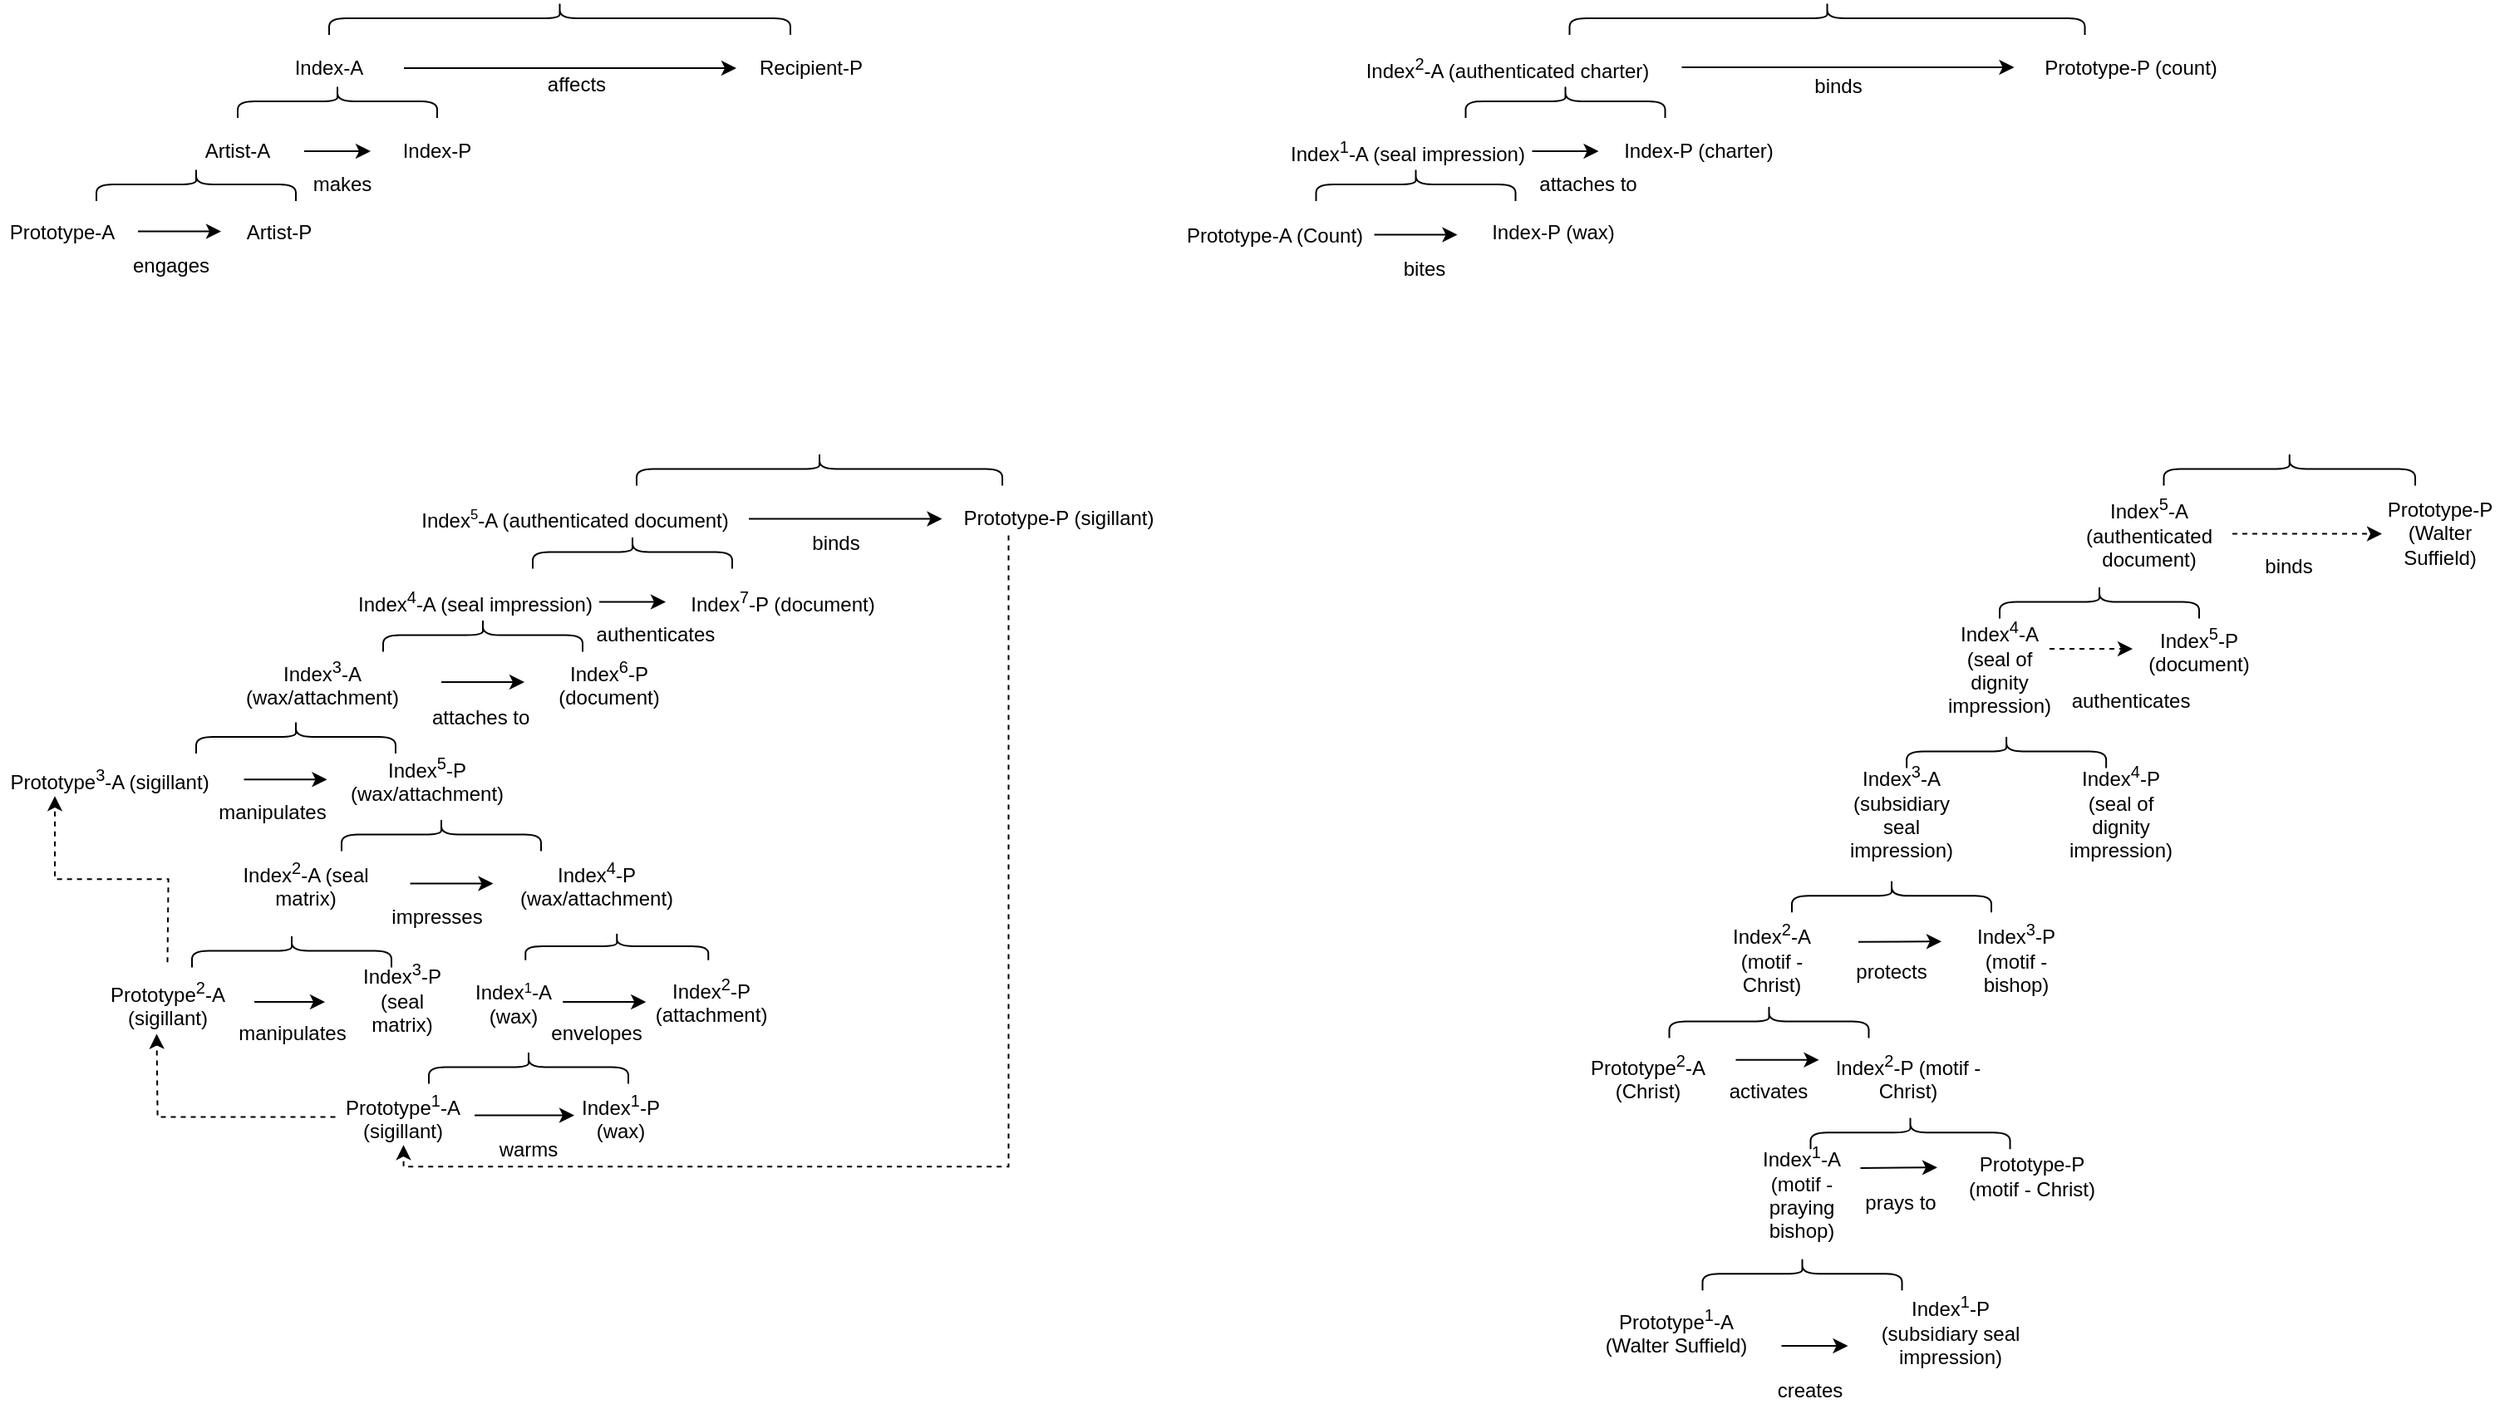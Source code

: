 <mxfile version="14.1.1" type="github">
  <diagram id="dvHxiIB0Y7OkVScomW_D" name="Page-1">
    <mxGraphModel dx="946" dy="614" grid="1" gridSize="10" guides="1" tooltips="1" connect="1" arrows="1" fold="1" page="1" pageScale="1" pageWidth="1654" pageHeight="1169" math="0" shadow="0">
      <root>
        <mxCell id="0" />
        <mxCell id="1" parent="0" />
        <mxCell id="ZC2ZCOioa6piEP0aAPeQ-1" value="" style="shape=curlyBracket;whiteSpace=wrap;html=1;rounded=1;rotation=90;" vertex="1" parent="1">
          <mxGeometry x="373.75" y="-68.75" width="20" height="277.5" as="geometry" />
        </mxCell>
        <mxCell id="ZC2ZCOioa6piEP0aAPeQ-2" value="Index-A" style="text;html=1;strokeColor=none;fillColor=none;align=center;verticalAlign=middle;whiteSpace=wrap;rounded=0;" vertex="1" parent="1">
          <mxGeometry x="210" y="90" width="70" height="20" as="geometry" />
        </mxCell>
        <mxCell id="ZC2ZCOioa6piEP0aAPeQ-3" value="Recipient-P" style="text;html=1;strokeColor=none;fillColor=none;align=center;verticalAlign=middle;whiteSpace=wrap;rounded=0;" vertex="1" parent="1">
          <mxGeometry x="490" y="90" width="90" height="20" as="geometry" />
        </mxCell>
        <mxCell id="ZC2ZCOioa6piEP0aAPeQ-4" value="" style="shape=curlyBracket;whiteSpace=wrap;html=1;rounded=1;rotation=90;" vertex="1" parent="1">
          <mxGeometry x="240" y="60" width="20" height="120" as="geometry" />
        </mxCell>
        <mxCell id="ZC2ZCOioa6piEP0aAPeQ-5" value="Artist-A" style="text;html=1;strokeColor=none;fillColor=none;align=center;verticalAlign=middle;whiteSpace=wrap;rounded=0;" vertex="1" parent="1">
          <mxGeometry x="155" y="140" width="70" height="20" as="geometry" />
        </mxCell>
        <mxCell id="ZC2ZCOioa6piEP0aAPeQ-6" value="Index-P" style="text;html=1;strokeColor=none;fillColor=none;align=center;verticalAlign=middle;whiteSpace=wrap;rounded=0;" vertex="1" parent="1">
          <mxGeometry x="280" y="140" width="60" height="20" as="geometry" />
        </mxCell>
        <mxCell id="ZC2ZCOioa6piEP0aAPeQ-7" value="" style="shape=curlyBracket;whiteSpace=wrap;html=1;rounded=1;rotation=90;" vertex="1" parent="1">
          <mxGeometry x="155" y="110" width="20" height="120" as="geometry" />
        </mxCell>
        <mxCell id="ZC2ZCOioa6piEP0aAPeQ-8" value="Prototype-A" style="text;html=1;strokeColor=none;fillColor=none;align=center;verticalAlign=middle;whiteSpace=wrap;rounded=0;" vertex="1" parent="1">
          <mxGeometry x="47.5" y="188.75" width="72.5" height="20" as="geometry" />
        </mxCell>
        <mxCell id="ZC2ZCOioa6piEP0aAPeQ-9" value="Artist-P" style="text;html=1;strokeColor=none;fillColor=none;align=center;verticalAlign=middle;whiteSpace=wrap;rounded=0;" vertex="1" parent="1">
          <mxGeometry x="190" y="188.75" width="50" height="20" as="geometry" />
        </mxCell>
        <mxCell id="ZC2ZCOioa6piEP0aAPeQ-12" value="" style="endArrow=classic;html=1;" edge="1" parent="1">
          <mxGeometry width="50" height="50" relative="1" as="geometry">
            <mxPoint x="230" y="150" as="sourcePoint" />
            <mxPoint x="270" y="150" as="targetPoint" />
          </mxGeometry>
        </mxCell>
        <mxCell id="ZC2ZCOioa6piEP0aAPeQ-13" value="" style="endArrow=classic;html=1;" edge="1" parent="1">
          <mxGeometry width="50" height="50" relative="1" as="geometry">
            <mxPoint x="130" y="198.25" as="sourcePoint" />
            <mxPoint x="180" y="198.25" as="targetPoint" />
            <Array as="points">
              <mxPoint x="140" y="198.25" />
            </Array>
          </mxGeometry>
        </mxCell>
        <mxCell id="ZC2ZCOioa6piEP0aAPeQ-14" value="" style="endArrow=classic;html=1;" edge="1" parent="1">
          <mxGeometry width="50" height="50" relative="1" as="geometry">
            <mxPoint x="290" y="100" as="sourcePoint" />
            <mxPoint x="490" y="100" as="targetPoint" />
          </mxGeometry>
        </mxCell>
        <mxCell id="ZC2ZCOioa6piEP0aAPeQ-45" value="" style="shape=curlyBracket;whiteSpace=wrap;html=1;rounded=1;rotation=90;" vertex="1" parent="1">
          <mxGeometry x="1136.25" y="-85" width="20" height="310" as="geometry" />
        </mxCell>
        <mxCell id="ZC2ZCOioa6piEP0aAPeQ-46" value="Index&lt;sup&gt;2&lt;/sup&gt;-A (authenticated charter)" style="text;html=1;strokeColor=none;fillColor=none;align=center;verticalAlign=middle;whiteSpace=wrap;rounded=0;" vertex="1" parent="1">
          <mxGeometry x="858.75" y="90" width="190" height="20" as="geometry" />
        </mxCell>
        <mxCell id="ZC2ZCOioa6piEP0aAPeQ-47" value="Prototype-P (count)" style="text;html=1;strokeColor=none;fillColor=none;align=center;verticalAlign=middle;whiteSpace=wrap;rounded=0;" vertex="1" parent="1">
          <mxGeometry x="1258.75" y="90" width="140" height="20" as="geometry" />
        </mxCell>
        <mxCell id="ZC2ZCOioa6piEP0aAPeQ-48" value="" style="shape=curlyBracket;whiteSpace=wrap;html=1;rounded=1;rotation=90;" vertex="1" parent="1">
          <mxGeometry x="978.75" y="60" width="20" height="120" as="geometry" />
        </mxCell>
        <mxCell id="ZC2ZCOioa6piEP0aAPeQ-49" value="Index-P (charter)" style="text;html=1;strokeColor=none;fillColor=none;align=center;verticalAlign=middle;whiteSpace=wrap;rounded=0;" vertex="1" parent="1">
          <mxGeometry x="1018.75" y="140" width="100" height="20" as="geometry" />
        </mxCell>
        <mxCell id="ZC2ZCOioa6piEP0aAPeQ-50" value="" style="shape=curlyBracket;whiteSpace=wrap;html=1;rounded=1;rotation=90;" vertex="1" parent="1">
          <mxGeometry x="888.75" y="110" width="20" height="120" as="geometry" />
        </mxCell>
        <mxCell id="ZC2ZCOioa6piEP0aAPeQ-51" value="Index-P (wax)" style="text;html=1;strokeColor=none;fillColor=none;align=center;verticalAlign=middle;whiteSpace=wrap;rounded=0;" vertex="1" parent="1">
          <mxGeometry x="933.75" y="188.75" width="95" height="20" as="geometry" />
        </mxCell>
        <mxCell id="ZC2ZCOioa6piEP0aAPeQ-53" value="" style="endArrow=classic;html=1;" edge="1" parent="1">
          <mxGeometry width="50" height="50" relative="1" as="geometry">
            <mxPoint x="968.75" y="150" as="sourcePoint" />
            <mxPoint x="1008.75" y="150" as="targetPoint" />
          </mxGeometry>
        </mxCell>
        <mxCell id="ZC2ZCOioa6piEP0aAPeQ-54" value="" style="endArrow=classic;html=1;" edge="1" parent="1">
          <mxGeometry width="50" height="50" relative="1" as="geometry">
            <mxPoint x="873.75" y="200.25" as="sourcePoint" />
            <mxPoint x="923.75" y="200.25" as="targetPoint" />
            <Array as="points">
              <mxPoint x="883.75" y="200.25" />
            </Array>
          </mxGeometry>
        </mxCell>
        <mxCell id="ZC2ZCOioa6piEP0aAPeQ-55" value="" style="endArrow=classic;html=1;" edge="1" parent="1">
          <mxGeometry width="50" height="50" relative="1" as="geometry">
            <mxPoint x="1058.75" y="99.5" as="sourcePoint" />
            <mxPoint x="1258.75" y="99.5" as="targetPoint" />
          </mxGeometry>
        </mxCell>
        <mxCell id="ZC2ZCOioa6piEP0aAPeQ-56" value="binds" style="text;html=1;strokeColor=none;fillColor=none;align=center;verticalAlign=middle;whiteSpace=wrap;rounded=0;" vertex="1" parent="1">
          <mxGeometry x="1132.5" y="101.25" width="40" height="20" as="geometry" />
        </mxCell>
        <mxCell id="ZC2ZCOioa6piEP0aAPeQ-57" value="Index&lt;sup&gt;1&lt;/sup&gt;-A (seal impression)" style="text;html=1;strokeColor=none;fillColor=none;align=center;verticalAlign=middle;whiteSpace=wrap;rounded=0;" vertex="1" parent="1">
          <mxGeometry x="818.75" y="140" width="150" height="20" as="geometry" />
        </mxCell>
        <mxCell id="ZC2ZCOioa6piEP0aAPeQ-58" value="Prototype-A (Count)" style="text;html=1;strokeColor=none;fillColor=none;align=center;verticalAlign=middle;whiteSpace=wrap;rounded=0;" vertex="1" parent="1">
          <mxGeometry x="758.75" y="191.25" width="110" height="20" as="geometry" />
        </mxCell>
        <mxCell id="ZC2ZCOioa6piEP0aAPeQ-60" value="attaches to" style="text;html=1;strokeColor=none;fillColor=none;align=center;verticalAlign=middle;whiteSpace=wrap;rounded=0;" vertex="1" parent="1">
          <mxGeometry x="963.75" y="160" width="76.5" height="20" as="geometry" />
        </mxCell>
        <mxCell id="ZC2ZCOioa6piEP0aAPeQ-61" value="bites" style="text;html=1;strokeColor=none;fillColor=none;align=center;verticalAlign=middle;whiteSpace=wrap;rounded=0;" vertex="1" parent="1">
          <mxGeometry x="883.75" y="211.25" width="40" height="20" as="geometry" />
        </mxCell>
        <mxCell id="ZC2ZCOioa6piEP0aAPeQ-63" value="engages" style="text;html=1;strokeColor=none;fillColor=none;align=center;verticalAlign=middle;whiteSpace=wrap;rounded=0;" vertex="1" parent="1">
          <mxGeometry x="130" y="208.75" width="40" height="20" as="geometry" />
        </mxCell>
        <mxCell id="ZC2ZCOioa6piEP0aAPeQ-64" value="makes" style="text;html=1;strokeColor=none;fillColor=none;align=center;verticalAlign=middle;whiteSpace=wrap;rounded=0;" vertex="1" parent="1">
          <mxGeometry x="232.5" y="160" width="40" height="20" as="geometry" />
        </mxCell>
        <mxCell id="ZC2ZCOioa6piEP0aAPeQ-66" value="affects" style="text;html=1;strokeColor=none;fillColor=none;align=center;verticalAlign=middle;whiteSpace=wrap;rounded=0;" vertex="1" parent="1">
          <mxGeometry x="373.75" y="100" width="40" height="20" as="geometry" />
        </mxCell>
        <mxCell id="ZC2ZCOioa6piEP0aAPeQ-67" value="" style="shape=curlyBracket;whiteSpace=wrap;html=1;rounded=1;rotation=90;" vertex="1" parent="1">
          <mxGeometry x="530" y="231.25" width="20" height="220" as="geometry" />
        </mxCell>
        <mxCell id="ZC2ZCOioa6piEP0aAPeQ-68" value="Index&lt;span style=&quot;font-size: 10px&quot;&gt;&lt;sup&gt;5&lt;/sup&gt;&lt;/span&gt;-A (authenticated document)" style="text;html=1;strokeColor=none;fillColor=none;align=center;verticalAlign=middle;whiteSpace=wrap;rounded=0;" vertex="1" parent="1">
          <mxGeometry x="297.5" y="361.25" width="190" height="20" as="geometry" />
        </mxCell>
        <mxCell id="ZC2ZCOioa6piEP0aAPeQ-146" style="edgeStyle=orthogonalEdgeStyle;rounded=0;orthogonalLoop=1;jettySize=auto;html=1;dashed=1;" edge="1" parent="1" source="ZC2ZCOioa6piEP0aAPeQ-69">
          <mxGeometry relative="1" as="geometry">
            <mxPoint x="289.75" y="748.12" as="targetPoint" />
            <Array as="points">
              <mxPoint x="653.75" y="761.12" />
              <mxPoint x="289.75" y="761.12" />
            </Array>
          </mxGeometry>
        </mxCell>
        <mxCell id="ZC2ZCOioa6piEP0aAPeQ-69" value="Prototype-P (sigillant)" style="text;html=1;strokeColor=none;fillColor=none;align=center;verticalAlign=middle;whiteSpace=wrap;rounded=0;" vertex="1" parent="1">
          <mxGeometry x="613.75" y="361.25" width="140" height="20" as="geometry" />
        </mxCell>
        <mxCell id="ZC2ZCOioa6piEP0aAPeQ-70" value="" style="shape=curlyBracket;whiteSpace=wrap;html=1;rounded=1;rotation=90;" vertex="1" parent="1">
          <mxGeometry x="417.5" y="331.25" width="20" height="120" as="geometry" />
        </mxCell>
        <mxCell id="ZC2ZCOioa6piEP0aAPeQ-71" value="Index&lt;sup&gt;7&lt;/sup&gt;-P (document)" style="text;html=1;strokeColor=none;fillColor=none;align=center;verticalAlign=middle;whiteSpace=wrap;rounded=0;" vertex="1" parent="1">
          <mxGeometry x="457.5" y="411.25" width="120" height="20" as="geometry" />
        </mxCell>
        <mxCell id="ZC2ZCOioa6piEP0aAPeQ-72" value="" style="shape=curlyBracket;whiteSpace=wrap;html=1;rounded=1;rotation=90;" vertex="1" parent="1">
          <mxGeometry x="327.5" y="381.25" width="20" height="120" as="geometry" />
        </mxCell>
        <mxCell id="ZC2ZCOioa6piEP0aAPeQ-73" value="Index&lt;sup&gt;6&lt;/sup&gt;-P (document)" style="text;html=1;strokeColor=none;fillColor=none;align=center;verticalAlign=middle;whiteSpace=wrap;rounded=0;" vertex="1" parent="1">
          <mxGeometry x="372.5" y="460" width="81.25" height="20" as="geometry" />
        </mxCell>
        <mxCell id="ZC2ZCOioa6piEP0aAPeQ-74" value="" style="endArrow=classic;html=1;" edge="1" parent="1">
          <mxGeometry width="50" height="50" relative="1" as="geometry">
            <mxPoint x="407.5" y="421.25" as="sourcePoint" />
            <mxPoint x="447.5" y="421.25" as="targetPoint" />
          </mxGeometry>
        </mxCell>
        <mxCell id="ZC2ZCOioa6piEP0aAPeQ-75" value="" style="endArrow=classic;html=1;" edge="1" parent="1">
          <mxGeometry width="50" height="50" relative="1" as="geometry">
            <mxPoint x="312.5" y="469.5" as="sourcePoint" />
            <mxPoint x="362.5" y="469.5" as="targetPoint" />
            <Array as="points">
              <mxPoint x="322.5" y="469.5" />
            </Array>
          </mxGeometry>
        </mxCell>
        <mxCell id="ZC2ZCOioa6piEP0aAPeQ-76" value="" style="endArrow=classic;html=1;" edge="1" parent="1">
          <mxGeometry width="50" height="50" relative="1" as="geometry">
            <mxPoint x="497.5" y="371.25" as="sourcePoint" />
            <mxPoint x="613.75" y="371.25" as="targetPoint" />
          </mxGeometry>
        </mxCell>
        <mxCell id="ZC2ZCOioa6piEP0aAPeQ-77" value="binds" style="text;html=1;strokeColor=none;fillColor=none;align=center;verticalAlign=middle;whiteSpace=wrap;rounded=0;" vertex="1" parent="1">
          <mxGeometry x="530" y="376.25" width="40" height="20" as="geometry" />
        </mxCell>
        <mxCell id="ZC2ZCOioa6piEP0aAPeQ-78" value="Index&lt;sup&gt;4&lt;/sup&gt;-A (seal impression)" style="text;html=1;strokeColor=none;fillColor=none;align=center;verticalAlign=middle;whiteSpace=wrap;rounded=0;" vertex="1" parent="1">
          <mxGeometry x="257.5" y="411.25" width="150" height="20" as="geometry" />
        </mxCell>
        <mxCell id="ZC2ZCOioa6piEP0aAPeQ-79" value="Index&lt;sup&gt;3&lt;/sup&gt;-A (wax/attachment)" style="text;html=1;strokeColor=none;fillColor=none;align=center;verticalAlign=middle;whiteSpace=wrap;rounded=0;" vertex="1" parent="1">
          <mxGeometry x="173.75" y="460" width="133.75" height="20" as="geometry" />
        </mxCell>
        <mxCell id="ZC2ZCOioa6piEP0aAPeQ-80" value="authenticates" style="text;html=1;strokeColor=none;fillColor=none;align=center;verticalAlign=middle;whiteSpace=wrap;rounded=0;" vertex="1" parent="1">
          <mxGeometry x="402.5" y="431.25" width="76.5" height="20" as="geometry" />
        </mxCell>
        <mxCell id="ZC2ZCOioa6piEP0aAPeQ-81" value="attaches to&amp;nbsp;" style="text;html=1;strokeColor=none;fillColor=none;align=center;verticalAlign=middle;whiteSpace=wrap;rounded=0;" vertex="1" parent="1">
          <mxGeometry x="302.5" y="481.25" width="70" height="20" as="geometry" />
        </mxCell>
        <mxCell id="ZC2ZCOioa6piEP0aAPeQ-84" value="" style="shape=curlyBracket;whiteSpace=wrap;html=1;rounded=1;rotation=90;" vertex="1" parent="1">
          <mxGeometry x="212.5" y="571.25" width="20" height="120" as="geometry" />
        </mxCell>
        <mxCell id="ZC2ZCOioa6piEP0aAPeQ-86" value="" style="shape=curlyBracket;whiteSpace=wrap;html=1;rounded=1;rotation=90;" vertex="1" parent="1">
          <mxGeometry x="409.69" y="573.44" width="16.88" height="110" as="geometry" />
        </mxCell>
        <mxCell id="ZC2ZCOioa6piEP0aAPeQ-91" style="edgeStyle=orthogonalEdgeStyle;rounded=0;orthogonalLoop=1;jettySize=auto;html=1;exitX=0.5;exitY=1;exitDx=0;exitDy=0;" edge="1" parent="1">
          <mxGeometry relative="1" as="geometry">
            <mxPoint x="230" y="635" as="sourcePoint" />
            <mxPoint x="230" y="635" as="targetPoint" />
          </mxGeometry>
        </mxCell>
        <mxCell id="ZC2ZCOioa6piEP0aAPeQ-92" value="Index&lt;sup&gt;2&lt;/sup&gt;-P (attachment)" style="text;html=1;strokeColor=none;fillColor=none;align=center;verticalAlign=middle;whiteSpace=wrap;rounded=0;" vertex="1" parent="1">
          <mxGeometry x="445" y="651.25" width="60" height="20" as="geometry" />
        </mxCell>
        <mxCell id="ZC2ZCOioa6piEP0aAPeQ-93" value="Index&lt;span style=&quot;font-size: 10px&quot;&gt;&lt;sup&gt;1&lt;/sup&gt;&lt;/span&gt;-A (wax)" style="text;html=1;strokeColor=none;fillColor=none;align=center;verticalAlign=middle;whiteSpace=wrap;rounded=0;" vertex="1" parent="1">
          <mxGeometry x="325.63" y="652.5" width="60" height="20" as="geometry" />
        </mxCell>
        <mxCell id="ZC2ZCOioa6piEP0aAPeQ-94" value="" style="endArrow=classic;html=1;" edge="1" parent="1">
          <mxGeometry width="50" height="50" relative="1" as="geometry">
            <mxPoint x="385.63" y="662" as="sourcePoint" />
            <mxPoint x="435.63" y="662" as="targetPoint" />
          </mxGeometry>
        </mxCell>
        <mxCell id="ZC2ZCOioa6piEP0aAPeQ-96" value="envelopes" style="text;html=1;strokeColor=none;fillColor=none;align=center;verticalAlign=middle;whiteSpace=wrap;rounded=0;" vertex="1" parent="1">
          <mxGeometry x="385.63" y="671.25" width="40" height="20" as="geometry" />
        </mxCell>
        <mxCell id="ZC2ZCOioa6piEP0aAPeQ-145" style="edgeStyle=orthogonalEdgeStyle;rounded=0;orthogonalLoop=1;jettySize=auto;html=1;entryX=0.25;entryY=1;entryDx=0;entryDy=0;dashed=1;" edge="1" parent="1" target="ZC2ZCOioa6piEP0aAPeQ-135">
          <mxGeometry relative="1" as="geometry">
            <mxPoint x="147.75" y="638.12" as="sourcePoint" />
          </mxGeometry>
        </mxCell>
        <mxCell id="ZC2ZCOioa6piEP0aAPeQ-97" value="Prototype&lt;sup&gt;2&lt;/sup&gt;-A (sigillant)" style="text;html=1;strokeColor=none;fillColor=none;align=center;verticalAlign=middle;whiteSpace=wrap;rounded=0;" vertex="1" parent="1">
          <mxGeometry x="103.75" y="652.5" width="87.5" height="20" as="geometry" />
        </mxCell>
        <mxCell id="ZC2ZCOioa6piEP0aAPeQ-98" value="Index&lt;sup&gt;3&lt;/sup&gt;-P (seal matrix)" style="text;html=1;strokeColor=none;fillColor=none;align=center;verticalAlign=middle;whiteSpace=wrap;rounded=0;" vertex="1" parent="1">
          <mxGeometry x="256.25" y="648.12" width="66.25" height="24.38" as="geometry" />
        </mxCell>
        <mxCell id="ZC2ZCOioa6piEP0aAPeQ-99" value="" style="endArrow=classic;html=1;" edge="1" parent="1">
          <mxGeometry width="50" height="50" relative="1" as="geometry">
            <mxPoint x="200" y="662" as="sourcePoint" />
            <mxPoint x="242.5" y="662" as="targetPoint" />
          </mxGeometry>
        </mxCell>
        <mxCell id="ZC2ZCOioa6piEP0aAPeQ-100" value="manipulates" style="text;html=1;strokeColor=none;fillColor=none;align=center;verticalAlign=middle;whiteSpace=wrap;rounded=0;" vertex="1" parent="1">
          <mxGeometry x="202.5" y="671.25" width="40" height="20" as="geometry" />
        </mxCell>
        <mxCell id="ZC2ZCOioa6piEP0aAPeQ-106" value="" style="shape=curlyBracket;whiteSpace=wrap;html=1;rounded=1;rotation=90;" vertex="1" parent="1">
          <mxGeometry x="215" y="442.5" width="20" height="120" as="geometry" />
        </mxCell>
        <mxCell id="ZC2ZCOioa6piEP0aAPeQ-107" value="Index&lt;sup&gt;2&lt;/sup&gt;-A (seal matrix)" style="text;html=1;strokeColor=none;fillColor=none;align=center;verticalAlign=middle;whiteSpace=wrap;rounded=0;" vertex="1" parent="1">
          <mxGeometry x="191.25" y="581.25" width="80" height="20" as="geometry" />
        </mxCell>
        <mxCell id="ZC2ZCOioa6piEP0aAPeQ-109" value="" style="endArrow=classic;html=1;" edge="1" parent="1">
          <mxGeometry width="50" height="50" relative="1" as="geometry">
            <mxPoint x="293.75" y="590.75" as="sourcePoint" />
            <mxPoint x="343.75" y="590.75" as="targetPoint" />
          </mxGeometry>
        </mxCell>
        <mxCell id="ZC2ZCOioa6piEP0aAPeQ-110" value="impresses" style="text;html=1;strokeColor=none;fillColor=none;align=center;verticalAlign=middle;whiteSpace=wrap;rounded=0;" vertex="1" parent="1">
          <mxGeometry x="290" y="601.25" width="40" height="20" as="geometry" />
        </mxCell>
        <mxCell id="ZC2ZCOioa6piEP0aAPeQ-113" value="" style="shape=curlyBracket;whiteSpace=wrap;html=1;rounded=1;rotation=90;" vertex="1" parent="1">
          <mxGeometry x="355" y="641.25" width="20" height="120" as="geometry" />
        </mxCell>
        <mxCell id="ZC2ZCOioa6piEP0aAPeQ-132" style="edgeStyle=orthogonalEdgeStyle;rounded=0;orthogonalLoop=1;jettySize=auto;html=1;dashed=1;" edge="1" parent="1" source="ZC2ZCOioa6piEP0aAPeQ-126">
          <mxGeometry relative="1" as="geometry">
            <mxPoint x="141.25" y="681.25" as="targetPoint" />
          </mxGeometry>
        </mxCell>
        <mxCell id="ZC2ZCOioa6piEP0aAPeQ-126" value="Prototype&lt;sup&gt;1&lt;/sup&gt;-A (sigillant)" style="text;html=1;strokeColor=none;fillColor=none;align=center;verticalAlign=middle;whiteSpace=wrap;rounded=0;" vertex="1" parent="1">
          <mxGeometry x="248.75" y="721.25" width="81.25" height="20" as="geometry" />
        </mxCell>
        <mxCell id="ZC2ZCOioa6piEP0aAPeQ-127" value="" style="endArrow=classic;html=1;" edge="1" parent="1">
          <mxGeometry width="50" height="50" relative="1" as="geometry">
            <mxPoint x="332.5" y="730.25" as="sourcePoint" />
            <mxPoint x="392.5" y="730.25" as="targetPoint" />
          </mxGeometry>
        </mxCell>
        <mxCell id="ZC2ZCOioa6piEP0aAPeQ-128" value="warms" style="text;html=1;strokeColor=none;fillColor=none;align=center;verticalAlign=middle;whiteSpace=wrap;rounded=0;" vertex="1" parent="1">
          <mxGeometry x="345" y="741.25" width="40" height="20" as="geometry" />
        </mxCell>
        <mxCell id="ZC2ZCOioa6piEP0aAPeQ-133" value="Index&lt;sup&gt;1&lt;/sup&gt;-P (wax)" style="text;html=1;strokeColor=none;fillColor=none;align=center;verticalAlign=middle;whiteSpace=wrap;rounded=0;" vertex="1" parent="1">
          <mxGeometry x="395.63" y="721.25" width="49.37" height="20" as="geometry" />
        </mxCell>
        <mxCell id="ZC2ZCOioa6piEP0aAPeQ-134" value="" style="shape=curlyBracket;whiteSpace=wrap;html=1;rounded=1;rotation=90;" vertex="1" parent="1">
          <mxGeometry x="302.5" y="501.25" width="20" height="120" as="geometry" />
        </mxCell>
        <mxCell id="ZC2ZCOioa6piEP0aAPeQ-135" value="Prototype&lt;sup&gt;3&lt;/sup&gt;-A (sigillant)" style="text;html=1;strokeColor=none;fillColor=none;align=center;verticalAlign=middle;whiteSpace=wrap;rounded=0;" vertex="1" parent="1">
          <mxGeometry x="47.5" y="518.12" width="130" height="20" as="geometry" />
        </mxCell>
        <mxCell id="ZC2ZCOioa6piEP0aAPeQ-137" value="" style="endArrow=classic;html=1;" edge="1" parent="1">
          <mxGeometry width="50" height="50" relative="1" as="geometry">
            <mxPoint x="193.75" y="528.12" as="sourcePoint" />
            <mxPoint x="243.75" y="528.12" as="targetPoint" />
          </mxGeometry>
        </mxCell>
        <mxCell id="ZC2ZCOioa6piEP0aAPeQ-138" value="Index&lt;sup&gt;5&lt;/sup&gt;-P (wax/attachment)" style="text;html=1;strokeColor=none;fillColor=none;align=center;verticalAlign=middle;whiteSpace=wrap;rounded=0;" vertex="1" parent="1">
          <mxGeometry x="271.25" y="518.12" width="66.25" height="20" as="geometry" />
        </mxCell>
        <mxCell id="ZC2ZCOioa6piEP0aAPeQ-139" value="manipulates" style="text;html=1;strokeColor=none;fillColor=none;align=center;verticalAlign=middle;whiteSpace=wrap;rounded=0;" vertex="1" parent="1">
          <mxGeometry x="191.25" y="538.12" width="40" height="20" as="geometry" />
        </mxCell>
        <mxCell id="ZC2ZCOioa6piEP0aAPeQ-140" value="Index&lt;sup&gt;4&lt;/sup&gt;-P (wax/attachment)" style="text;html=1;strokeColor=none;fillColor=none;align=center;verticalAlign=middle;whiteSpace=wrap;rounded=0;" vertex="1" parent="1">
          <mxGeometry x="385.63" y="581.25" width="40" height="20" as="geometry" />
        </mxCell>
        <mxCell id="ZC2ZCOioa6piEP0aAPeQ-142" style="edgeStyle=orthogonalEdgeStyle;shape=arrow;rounded=0;orthogonalLoop=1;jettySize=auto;html=1;exitX=0.5;exitY=1;exitDx=0;exitDy=0;" edge="1" parent="1" source="ZC2ZCOioa6piEP0aAPeQ-139" target="ZC2ZCOioa6piEP0aAPeQ-139">
          <mxGeometry relative="1" as="geometry" />
        </mxCell>
        <mxCell id="ZC2ZCOioa6piEP0aAPeQ-148" value="" style="shape=curlyBracket;whiteSpace=wrap;html=1;rounded=1;rotation=90;" vertex="1" parent="1">
          <mxGeometry x="1414.38" y="265.63" width="20" height="151.25" as="geometry" />
        </mxCell>
        <mxCell id="ZC2ZCOioa6piEP0aAPeQ-149" value="Index&lt;sup&gt;5&lt;/sup&gt;-A (authenticated document)" style="text;html=1;strokeColor=none;fillColor=none;align=center;verticalAlign=middle;whiteSpace=wrap;rounded=0;" vertex="1" parent="1">
          <mxGeometry x="1320" y="370" width="40" height="20" as="geometry" />
        </mxCell>
        <mxCell id="ZC2ZCOioa6piEP0aAPeQ-150" value="Prototype-P (Walter Suffield)" style="text;html=1;strokeColor=none;fillColor=none;align=center;verticalAlign=middle;whiteSpace=wrap;rounded=0;" vertex="1" parent="1">
          <mxGeometry x="1480" y="370" width="70" height="20" as="geometry" />
        </mxCell>
        <mxCell id="ZC2ZCOioa6piEP0aAPeQ-153" value="" style="endArrow=classic;html=1;dashed=1;" edge="1" parent="1">
          <mxGeometry width="50" height="50" relative="1" as="geometry">
            <mxPoint x="1390" y="380.25" as="sourcePoint" />
            <mxPoint x="1480" y="380.25" as="targetPoint" />
          </mxGeometry>
        </mxCell>
        <mxCell id="ZC2ZCOioa6piEP0aAPeQ-154" value="binds" style="text;html=1;strokeColor=none;fillColor=none;align=center;verticalAlign=middle;whiteSpace=wrap;rounded=0;" vertex="1" parent="1">
          <mxGeometry x="1404.38" y="390" width="40" height="20" as="geometry" />
        </mxCell>
        <mxCell id="ZC2ZCOioa6piEP0aAPeQ-155" value="" style="shape=curlyBracket;whiteSpace=wrap;html=1;rounded=1;rotation=90;" vertex="1" parent="1">
          <mxGeometry x="1300" y="361.25" width="20" height="120" as="geometry" />
        </mxCell>
        <mxCell id="ZC2ZCOioa6piEP0aAPeQ-157" value="Index&lt;sup&gt;5&lt;/sup&gt;-P (document)" style="text;html=1;strokeColor=none;fillColor=none;align=center;verticalAlign=middle;whiteSpace=wrap;rounded=0;" vertex="1" parent="1">
          <mxGeometry x="1350" y="440" width="40" height="20" as="geometry" />
        </mxCell>
        <mxCell id="ZC2ZCOioa6piEP0aAPeQ-158" value="Index&lt;sup&gt;4&lt;/sup&gt;-A (seal of dignity impression)" style="text;html=1;strokeColor=none;fillColor=none;align=center;verticalAlign=middle;whiteSpace=wrap;rounded=0;" vertex="1" parent="1">
          <mxGeometry x="1230" y="451.25" width="40" height="20" as="geometry" />
        </mxCell>
        <mxCell id="ZC2ZCOioa6piEP0aAPeQ-159" value="" style="shape=curlyBracket;whiteSpace=wrap;html=1;rounded=1;rotation=90;" vertex="1" parent="1">
          <mxGeometry x="1175.0" y="538.12" width="20" height="120" as="geometry" />
        </mxCell>
        <mxCell id="ZC2ZCOioa6piEP0aAPeQ-160" value="Index&lt;sup&gt;3&lt;/sup&gt;-P (motif - bishop)" style="text;html=1;strokeColor=none;fillColor=none;align=center;verticalAlign=middle;whiteSpace=wrap;rounded=0;" vertex="1" parent="1">
          <mxGeometry x="1225.0" y="625.62" width="70" height="20" as="geometry" />
        </mxCell>
        <mxCell id="ZC2ZCOioa6piEP0aAPeQ-161" value="Index&lt;sup&gt;2&lt;/sup&gt;-A (motif - Christ)" style="text;html=1;strokeColor=none;fillColor=none;align=center;verticalAlign=middle;whiteSpace=wrap;rounded=0;" vertex="1" parent="1">
          <mxGeometry x="1085.0" y="625.62" width="56.25" height="20" as="geometry" />
        </mxCell>
        <mxCell id="ZC2ZCOioa6piEP0aAPeQ-162" value="" style="endArrow=classic;html=1;dashed=1;" edge="1" parent="1">
          <mxGeometry width="50" height="50" relative="1" as="geometry">
            <mxPoint x="1280" y="449.5" as="sourcePoint" />
            <mxPoint x="1330" y="449.5" as="targetPoint" />
          </mxGeometry>
        </mxCell>
        <mxCell id="ZC2ZCOioa6piEP0aAPeQ-163" value="" style="endArrow=classic;html=1;" edge="1" parent="1">
          <mxGeometry width="50" height="50" relative="1" as="geometry">
            <mxPoint x="1165.0" y="625.87" as="sourcePoint" />
            <mxPoint x="1215.0" y="625.62" as="targetPoint" />
          </mxGeometry>
        </mxCell>
        <mxCell id="ZC2ZCOioa6piEP0aAPeQ-164" value="authenticates" style="text;html=1;strokeColor=none;fillColor=none;align=center;verticalAlign=middle;whiteSpace=wrap;rounded=0;" vertex="1" parent="1">
          <mxGeometry x="1308.75" y="471.25" width="40" height="20" as="geometry" />
        </mxCell>
        <mxCell id="ZC2ZCOioa6piEP0aAPeQ-165" value="protects" style="text;html=1;strokeColor=none;fillColor=none;align=center;verticalAlign=middle;whiteSpace=wrap;rounded=0;" vertex="1" parent="1">
          <mxGeometry x="1165.0" y="633.74" width="40" height="20" as="geometry" />
        </mxCell>
        <mxCell id="ZC2ZCOioa6piEP0aAPeQ-167" value="" style="shape=curlyBracket;whiteSpace=wrap;html=1;rounded=1;rotation=90;" vertex="1" parent="1">
          <mxGeometry x="1186.25" y="680.62" width="20" height="120" as="geometry" />
        </mxCell>
        <mxCell id="ZC2ZCOioa6piEP0aAPeQ-168" value="Prototype-P (motif - Christ)" style="text;html=1;strokeColor=none;fillColor=none;align=center;verticalAlign=middle;whiteSpace=wrap;rounded=0;" vertex="1" parent="1">
          <mxGeometry x="1222.5" y="755.62" width="93.13" height="23.44" as="geometry" />
        </mxCell>
        <mxCell id="ZC2ZCOioa6piEP0aAPeQ-169" value="Index&lt;sup&gt;1&lt;/sup&gt;-A (motif - praying bishop)" style="text;html=1;strokeColor=none;fillColor=none;align=center;verticalAlign=middle;whiteSpace=wrap;rounded=0;" vertex="1" parent="1">
          <mxGeometry x="1101.25" y="766.87" width="60" height="20" as="geometry" />
        </mxCell>
        <mxCell id="ZC2ZCOioa6piEP0aAPeQ-171" value="" style="shape=curlyBracket;whiteSpace=wrap;html=1;rounded=1;rotation=90;size=0.5;" vertex="1" parent="1">
          <mxGeometry x="1101.25" y="613.74" width="20" height="120" as="geometry" />
        </mxCell>
        <mxCell id="ZC2ZCOioa6piEP0aAPeQ-172" value="Prototype&lt;sup&gt;2&lt;/sup&gt;-A (Christ)" style="text;html=1;strokeColor=none;fillColor=none;align=center;verticalAlign=middle;whiteSpace=wrap;rounded=0;" vertex="1" parent="1">
          <mxGeometry x="998.75" y="696.87" width="78.75" height="20" as="geometry" />
        </mxCell>
        <mxCell id="ZC2ZCOioa6piEP0aAPeQ-173" value="Index&lt;sup&gt;2&lt;/sup&gt;-P (motif - Christ)" style="text;html=1;strokeColor=none;fillColor=none;align=center;verticalAlign=middle;whiteSpace=wrap;rounded=0;" vertex="1" parent="1">
          <mxGeometry x="1150.0" y="696.87" width="90" height="20" as="geometry" />
        </mxCell>
        <mxCell id="ZC2ZCOioa6piEP0aAPeQ-174" value="" style="endArrow=classic;html=1;" edge="1" parent="1">
          <mxGeometry width="50" height="50" relative="1" as="geometry">
            <mxPoint x="1091.25" y="696.87" as="sourcePoint" />
            <mxPoint x="1141.25" y="696.87" as="targetPoint" />
            <Array as="points">
              <mxPoint x="1121.25" y="696.87" />
            </Array>
          </mxGeometry>
        </mxCell>
        <mxCell id="ZC2ZCOioa6piEP0aAPeQ-175" value="activates" style="text;html=1;strokeColor=none;fillColor=none;align=center;verticalAlign=middle;whiteSpace=wrap;rounded=0;" vertex="1" parent="1">
          <mxGeometry x="1091.25" y="705.62" width="40" height="20" as="geometry" />
        </mxCell>
        <mxCell id="ZC2ZCOioa6piEP0aAPeQ-176" value="prays to" style="text;html=1;strokeColor=none;fillColor=none;align=center;verticalAlign=middle;whiteSpace=wrap;rounded=0;" vertex="1" parent="1">
          <mxGeometry x="1165.0" y="772.5" width="51.25" height="20" as="geometry" />
        </mxCell>
        <mxCell id="ZC2ZCOioa6piEP0aAPeQ-177" value="" style="endArrow=classic;html=1;" edge="1" parent="1">
          <mxGeometry width="50" height="50" relative="1" as="geometry">
            <mxPoint x="1166.25" y="762" as="sourcePoint" />
            <mxPoint x="1212.5" y="761.62" as="targetPoint" />
          </mxGeometry>
        </mxCell>
        <mxCell id="ZC2ZCOioa6piEP0aAPeQ-179" value="" style="shape=curlyBracket;whiteSpace=wrap;html=1;rounded=1;rotation=90;" vertex="1" parent="1">
          <mxGeometry x="1121.25" y="765.62" width="20" height="120" as="geometry" />
        </mxCell>
        <mxCell id="ZC2ZCOioa6piEP0aAPeQ-180" value="Prototype&lt;sup&gt;1&lt;/sup&gt;-A (Walter Suffield)" style="text;html=1;strokeColor=none;fillColor=none;align=center;verticalAlign=middle;whiteSpace=wrap;rounded=0;" vertex="1" parent="1">
          <mxGeometry x="1010" y="850" width="91.25" height="20" as="geometry" />
        </mxCell>
        <mxCell id="ZC2ZCOioa6piEP0aAPeQ-181" value="" style="shape=curlyBracket;whiteSpace=wrap;html=1;rounded=1;rotation=90;" vertex="1" parent="1">
          <mxGeometry x="1244.06" y="451.25" width="20" height="120" as="geometry" />
        </mxCell>
        <mxCell id="ZC2ZCOioa6piEP0aAPeQ-182" value="Index&lt;sup&gt;3&lt;/sup&gt;-A (subsidiary seal impression)" style="text;html=1;strokeColor=none;fillColor=none;align=center;verticalAlign=middle;whiteSpace=wrap;rounded=0;" vertex="1" parent="1">
          <mxGeometry x="1170.93" y="538.12" width="40" height="20" as="geometry" />
        </mxCell>
        <mxCell id="ZC2ZCOioa6piEP0aAPeQ-183" value="Index&lt;sup&gt;4&lt;/sup&gt;-P (seal of dignity impression)" style="text;html=1;strokeColor=none;fillColor=none;align=center;verticalAlign=middle;whiteSpace=wrap;rounded=0;" vertex="1" parent="1">
          <mxGeometry x="1302.81" y="538.12" width="40" height="20" as="geometry" />
        </mxCell>
        <mxCell id="ZC2ZCOioa6piEP0aAPeQ-184" value="Index&lt;sup&gt;1&lt;/sup&gt;-P (subsidiary seal impression)" style="text;html=1;strokeColor=none;fillColor=none;align=center;verticalAlign=middle;whiteSpace=wrap;rounded=0;" vertex="1" parent="1">
          <mxGeometry x="1170.93" y="850" width="99.07" height="20" as="geometry" />
        </mxCell>
        <mxCell id="ZC2ZCOioa6piEP0aAPeQ-185" value="" style="endArrow=classic;html=1;" edge="1" parent="1">
          <mxGeometry width="50" height="50" relative="1" as="geometry">
            <mxPoint x="1118.75" y="869" as="sourcePoint" />
            <mxPoint x="1158.75" y="869" as="targetPoint" />
          </mxGeometry>
        </mxCell>
        <mxCell id="ZC2ZCOioa6piEP0aAPeQ-186" value="creates" style="text;html=1;strokeColor=none;fillColor=none;align=center;verticalAlign=middle;whiteSpace=wrap;rounded=0;" vertex="1" parent="1">
          <mxGeometry x="1116.25" y="885.62" width="40" height="20" as="geometry" />
        </mxCell>
      </root>
    </mxGraphModel>
  </diagram>
</mxfile>
